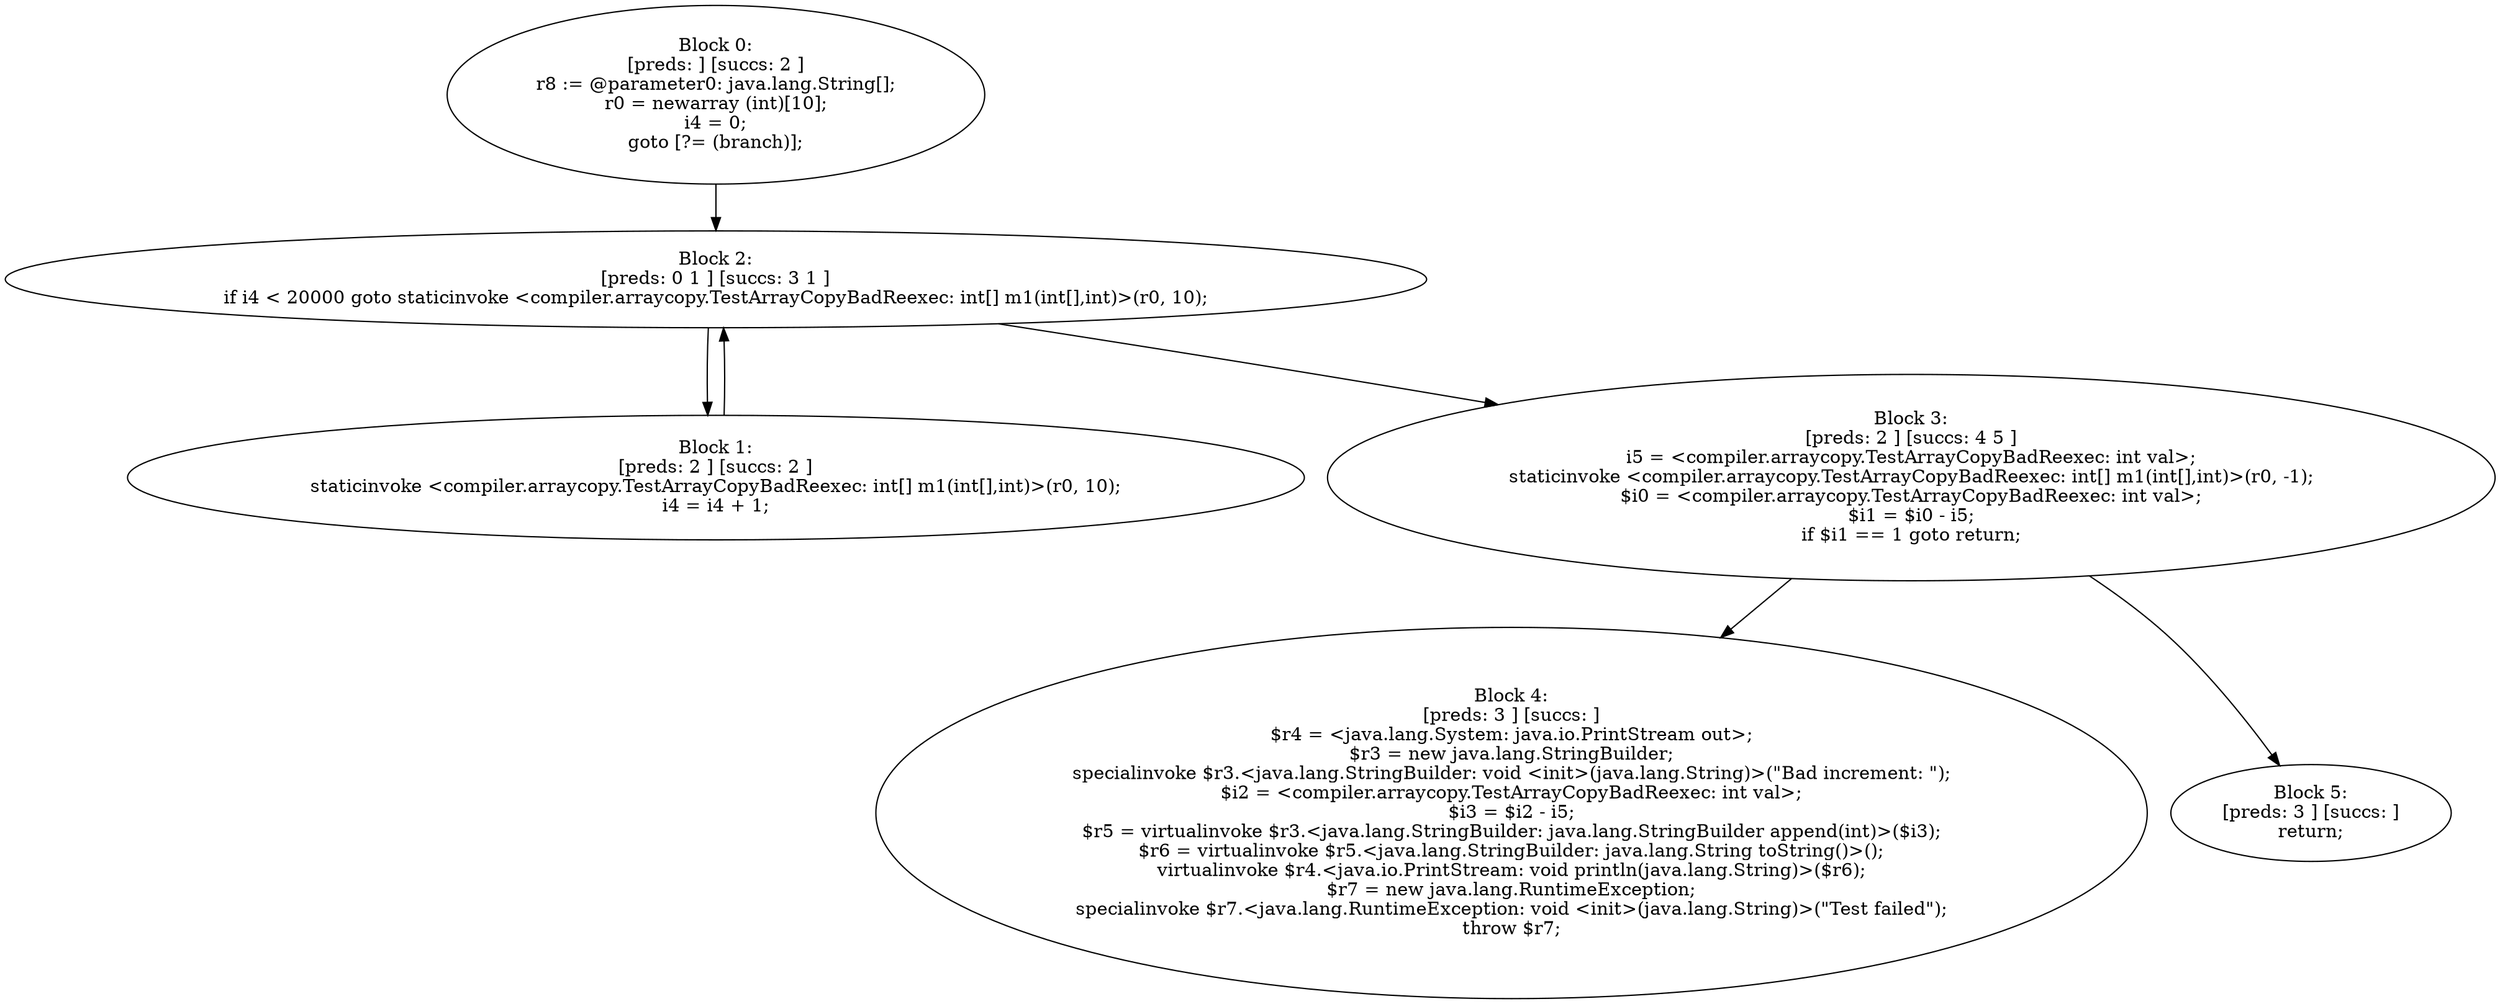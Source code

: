digraph "unitGraph" {
    "Block 0:
[preds: ] [succs: 2 ]
r8 := @parameter0: java.lang.String[];
r0 = newarray (int)[10];
i4 = 0;
goto [?= (branch)];
"
    "Block 1:
[preds: 2 ] [succs: 2 ]
staticinvoke <compiler.arraycopy.TestArrayCopyBadReexec: int[] m1(int[],int)>(r0, 10);
i4 = i4 + 1;
"
    "Block 2:
[preds: 0 1 ] [succs: 3 1 ]
if i4 < 20000 goto staticinvoke <compiler.arraycopy.TestArrayCopyBadReexec: int[] m1(int[],int)>(r0, 10);
"
    "Block 3:
[preds: 2 ] [succs: 4 5 ]
i5 = <compiler.arraycopy.TestArrayCopyBadReexec: int val>;
staticinvoke <compiler.arraycopy.TestArrayCopyBadReexec: int[] m1(int[],int)>(r0, -1);
$i0 = <compiler.arraycopy.TestArrayCopyBadReexec: int val>;
$i1 = $i0 - i5;
if $i1 == 1 goto return;
"
    "Block 4:
[preds: 3 ] [succs: ]
$r4 = <java.lang.System: java.io.PrintStream out>;
$r3 = new java.lang.StringBuilder;
specialinvoke $r3.<java.lang.StringBuilder: void <init>(java.lang.String)>(\"Bad increment: \");
$i2 = <compiler.arraycopy.TestArrayCopyBadReexec: int val>;
$i3 = $i2 - i5;
$r5 = virtualinvoke $r3.<java.lang.StringBuilder: java.lang.StringBuilder append(int)>($i3);
$r6 = virtualinvoke $r5.<java.lang.StringBuilder: java.lang.String toString()>();
virtualinvoke $r4.<java.io.PrintStream: void println(java.lang.String)>($r6);
$r7 = new java.lang.RuntimeException;
specialinvoke $r7.<java.lang.RuntimeException: void <init>(java.lang.String)>(\"Test failed\");
throw $r7;
"
    "Block 5:
[preds: 3 ] [succs: ]
return;
"
    "Block 0:
[preds: ] [succs: 2 ]
r8 := @parameter0: java.lang.String[];
r0 = newarray (int)[10];
i4 = 0;
goto [?= (branch)];
"->"Block 2:
[preds: 0 1 ] [succs: 3 1 ]
if i4 < 20000 goto staticinvoke <compiler.arraycopy.TestArrayCopyBadReexec: int[] m1(int[],int)>(r0, 10);
";
    "Block 1:
[preds: 2 ] [succs: 2 ]
staticinvoke <compiler.arraycopy.TestArrayCopyBadReexec: int[] m1(int[],int)>(r0, 10);
i4 = i4 + 1;
"->"Block 2:
[preds: 0 1 ] [succs: 3 1 ]
if i4 < 20000 goto staticinvoke <compiler.arraycopy.TestArrayCopyBadReexec: int[] m1(int[],int)>(r0, 10);
";
    "Block 2:
[preds: 0 1 ] [succs: 3 1 ]
if i4 < 20000 goto staticinvoke <compiler.arraycopy.TestArrayCopyBadReexec: int[] m1(int[],int)>(r0, 10);
"->"Block 3:
[preds: 2 ] [succs: 4 5 ]
i5 = <compiler.arraycopy.TestArrayCopyBadReexec: int val>;
staticinvoke <compiler.arraycopy.TestArrayCopyBadReexec: int[] m1(int[],int)>(r0, -1);
$i0 = <compiler.arraycopy.TestArrayCopyBadReexec: int val>;
$i1 = $i0 - i5;
if $i1 == 1 goto return;
";
    "Block 2:
[preds: 0 1 ] [succs: 3 1 ]
if i4 < 20000 goto staticinvoke <compiler.arraycopy.TestArrayCopyBadReexec: int[] m1(int[],int)>(r0, 10);
"->"Block 1:
[preds: 2 ] [succs: 2 ]
staticinvoke <compiler.arraycopy.TestArrayCopyBadReexec: int[] m1(int[],int)>(r0, 10);
i4 = i4 + 1;
";
    "Block 3:
[preds: 2 ] [succs: 4 5 ]
i5 = <compiler.arraycopy.TestArrayCopyBadReexec: int val>;
staticinvoke <compiler.arraycopy.TestArrayCopyBadReexec: int[] m1(int[],int)>(r0, -1);
$i0 = <compiler.arraycopy.TestArrayCopyBadReexec: int val>;
$i1 = $i0 - i5;
if $i1 == 1 goto return;
"->"Block 4:
[preds: 3 ] [succs: ]
$r4 = <java.lang.System: java.io.PrintStream out>;
$r3 = new java.lang.StringBuilder;
specialinvoke $r3.<java.lang.StringBuilder: void <init>(java.lang.String)>(\"Bad increment: \");
$i2 = <compiler.arraycopy.TestArrayCopyBadReexec: int val>;
$i3 = $i2 - i5;
$r5 = virtualinvoke $r3.<java.lang.StringBuilder: java.lang.StringBuilder append(int)>($i3);
$r6 = virtualinvoke $r5.<java.lang.StringBuilder: java.lang.String toString()>();
virtualinvoke $r4.<java.io.PrintStream: void println(java.lang.String)>($r6);
$r7 = new java.lang.RuntimeException;
specialinvoke $r7.<java.lang.RuntimeException: void <init>(java.lang.String)>(\"Test failed\");
throw $r7;
";
    "Block 3:
[preds: 2 ] [succs: 4 5 ]
i5 = <compiler.arraycopy.TestArrayCopyBadReexec: int val>;
staticinvoke <compiler.arraycopy.TestArrayCopyBadReexec: int[] m1(int[],int)>(r0, -1);
$i0 = <compiler.arraycopy.TestArrayCopyBadReexec: int val>;
$i1 = $i0 - i5;
if $i1 == 1 goto return;
"->"Block 5:
[preds: 3 ] [succs: ]
return;
";
}

